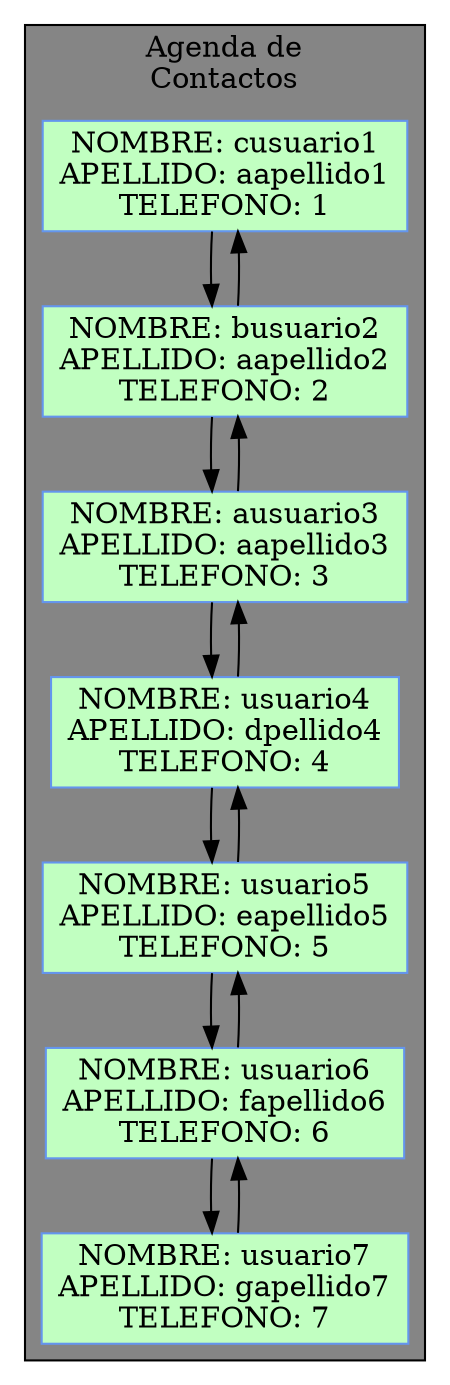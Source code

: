 digraph A{
	subgraph cluster_O{
		label ="Agenda de&#92;nContactos";
		style = filled;
		bgcolor="grey52";

		/* Entidades */
		node [shape=box,color= cornflowerblue,style=filled,fillcolor=darkseagreen1];

		1 [ label="NOMBRE: cusuario1&#92;nAPELLIDO: aapellido1&#92;nTELEFONO: 1"];

		2 [ label="NOMBRE: busuario2&#92;nAPELLIDO: aapellido2&#92;nTELEFONO: 2"];

		3 [ label="NOMBRE: ausuario3&#92;nAPELLIDO: aapellido3&#92;nTELEFONO: 3"];

		4 [ label="NOMBRE: usuario4&#92;nAPELLIDO: dpellido4&#92;nTELEFONO: 4"];

		5 [ label="NOMBRE: usuario5&#92;nAPELLIDO: eapellido5&#92;nTELEFONO: 5"];

		6 [ label="NOMBRE: usuario6&#92;nAPELLIDO: fapellido6&#92;nTELEFONO: 6"];

		7 [ label="NOMBRE: usuario7&#92;nAPELLIDO: gapellido7&#92;nTELEFONO: 7"];

		/* Relationships */
		1 -> 2;
		2 -> 1;
		2 -> 3;
		3 -> 2;
		3 -> 4;
		4 -> 3;
		4 -> 5;
		5 -> 4;
		5 -> 6;
		6 -> 5;
		6 -> 7;
		7 -> 6;
	}
}
